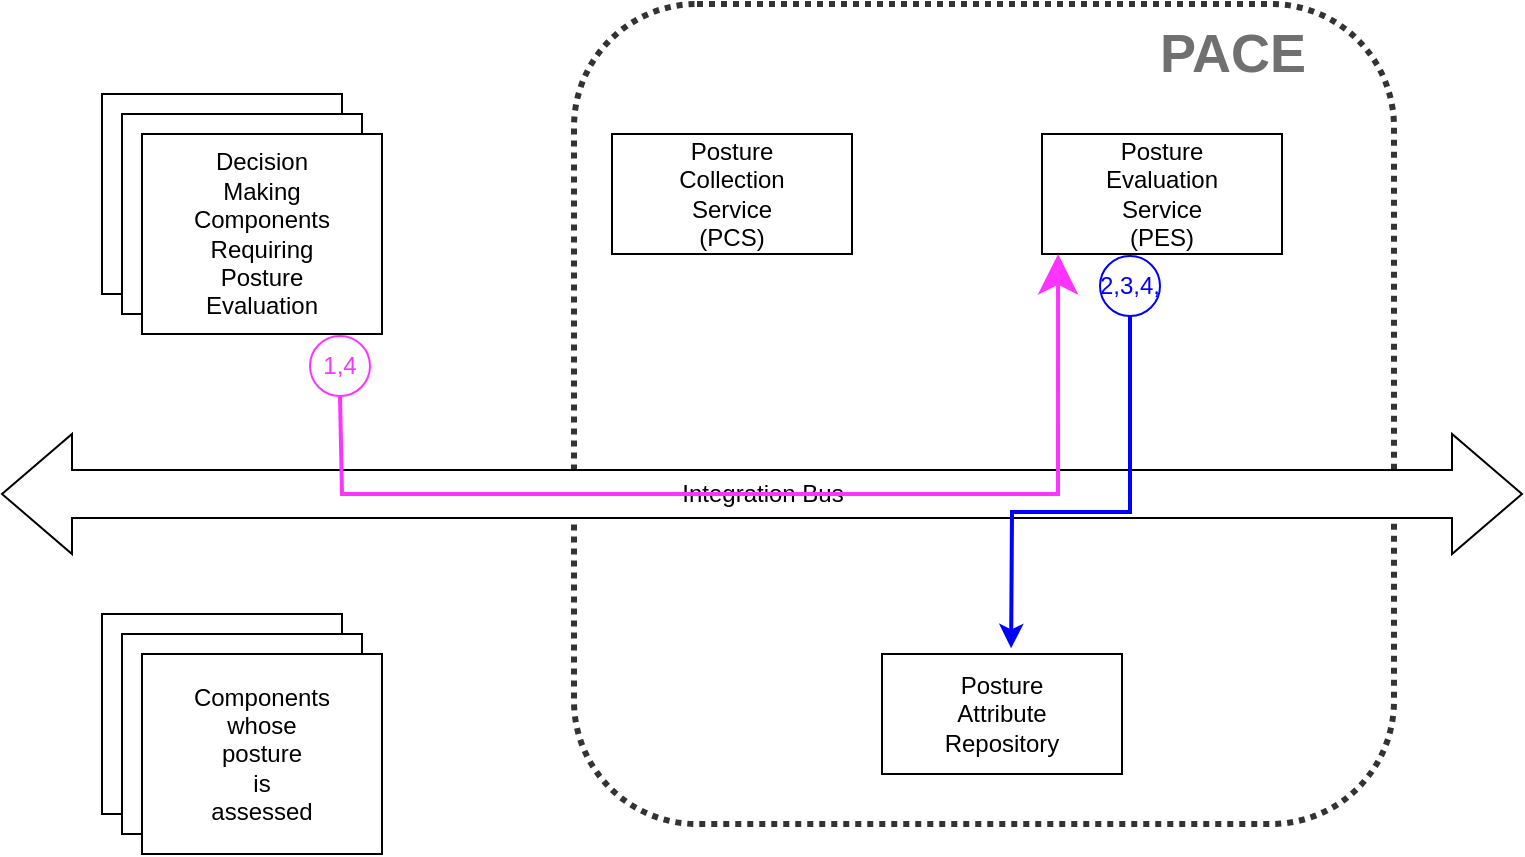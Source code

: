 <mxfile version="16.5.1" type="device"><diagram id="nnVkO7F5XKRDGunOfbyT" name="Page-1"><mxGraphModel dx="946" dy="604" grid="1" gridSize="10" guides="1" tooltips="1" connect="1" arrows="1" fold="1" page="1" pageScale="1" pageWidth="850" pageHeight="1100" math="0" shadow="0"><root><mxCell id="0"/><mxCell id="1" parent="0"/><mxCell id="RL7LiKc4wpk9BU2cefHl-15" value="" style="whiteSpace=wrap;html=1;aspect=fixed;fillColor=none;strokeWidth=3;rounded=1;dashed=1;dashPattern=1 1;opacity=80;" parent="1" vertex="1"><mxGeometry x="346" y="135" width="410" height="410" as="geometry"/></mxCell><mxCell id="RL7LiKc4wpk9BU2cefHl-1" value="Integration Bus" style="html=1;shadow=0;dashed=0;align=center;verticalAlign=middle;shape=mxgraph.arrows2.twoWayArrow;dy=0.6;dx=35;" parent="1" vertex="1"><mxGeometry x="60" y="350" width="760" height="60" as="geometry"/></mxCell><mxCell id="RL7LiKc4wpk9BU2cefHl-2" value="Posture&lt;br&gt;Collection&lt;br&gt;Service&lt;br&gt;(PCS)" style="rounded=0;whiteSpace=wrap;html=1;" parent="1" vertex="1"><mxGeometry x="365" y="200" width="120" height="60" as="geometry"/></mxCell><mxCell id="RL7LiKc4wpk9BU2cefHl-3" value="Posture&lt;br&gt;Evaluation&lt;br&gt;Service&lt;br&gt;(PES)" style="rounded=0;whiteSpace=wrap;html=1;" parent="1" vertex="1"><mxGeometry x="580" y="200" width="120" height="60" as="geometry"/></mxCell><mxCell id="RL7LiKc4wpk9BU2cefHl-4" value="Posture&lt;br&gt;Attribute&lt;br&gt;Repository" style="rounded=0;whiteSpace=wrap;html=1;" parent="1" vertex="1"><mxGeometry x="500" y="460" width="120" height="60" as="geometry"/></mxCell><mxCell id="RL7LiKc4wpk9BU2cefHl-5" value="Decision&lt;br&gt;Making&lt;br&gt;Components&lt;br&gt;Requiring&lt;br&gt;Posture&lt;br&gt;Evaluation" style="rounded=0;whiteSpace=wrap;html=1;" parent="1" vertex="1"><mxGeometry x="110" y="180" width="120" height="100" as="geometry"/></mxCell><mxCell id="RL7LiKc4wpk9BU2cefHl-6" value="Components&lt;br&gt;whose&lt;br&gt;posture&lt;br&gt;is&lt;br&gt;assessed" style="rounded=0;whiteSpace=wrap;html=1;" parent="1" vertex="1"><mxGeometry x="110" y="440" width="120" height="100" as="geometry"/></mxCell><mxCell id="RL7LiKc4wpk9BU2cefHl-7" value="Decision&lt;br&gt;Making&lt;br&gt;Components&lt;br&gt;Requiring&lt;br&gt;Posture&lt;br&gt;Evaluation" style="rounded=0;whiteSpace=wrap;html=1;" parent="1" vertex="1"><mxGeometry x="120" y="190" width="120" height="100" as="geometry"/></mxCell><mxCell id="RL7LiKc4wpk9BU2cefHl-8" value="Decision&lt;br&gt;Making&lt;br&gt;Components&lt;br&gt;Requiring&lt;br&gt;Posture&lt;br&gt;Evaluation" style="rounded=0;whiteSpace=wrap;html=1;" parent="1" vertex="1"><mxGeometry x="130" y="200" width="120" height="100" as="geometry"/></mxCell><mxCell id="RL7LiKc4wpk9BU2cefHl-11" value="" style="endArrow=classic;startArrow=none;html=1;rounded=0;entryX=0.067;entryY=1;entryDx=0;entryDy=0;strokeColor=#FF33FF;strokeWidth=2;startFill=0;endSize=14;exitX=0.5;exitY=1;exitDx=0;exitDy=0;entryPerimeter=0;" parent="1" source="Iiityd9VdZ6OQA1sW1vX-1" target="RL7LiKc4wpk9BU2cefHl-3" edge="1"><mxGeometry width="50" height="50" relative="1" as="geometry"><mxPoint x="230" y="340" as="sourcePoint"/><mxPoint x="425.97" y="260" as="targetPoint"/><Array as="points"><mxPoint x="230" y="380"/><mxPoint x="588" y="380"/></Array></mxGeometry></mxCell><mxCell id="RL7LiKc4wpk9BU2cefHl-16" value="&lt;font color=&quot;#707070&quot;&gt;PACE&lt;/font&gt;" style="text;html=1;resizable=0;autosize=1;align=center;verticalAlign=middle;points=[];fillColor=none;strokeColor=none;rounded=0;dashed=1;dashPattern=1 1;opacity=80;fontStyle=1;fontSize=27;fontColor=#636363;" parent="1" vertex="1"><mxGeometry x="630" y="140" width="90" height="40" as="geometry"/></mxCell><mxCell id="_wtXwy35HuxnKiYmDmM2-1" value="Components&lt;br&gt;whose&lt;br&gt;posture&lt;br&gt;is&lt;br&gt;assessed" style="rounded=0;whiteSpace=wrap;html=1;" parent="1" vertex="1"><mxGeometry x="120" y="450" width="120" height="100" as="geometry"/></mxCell><mxCell id="_wtXwy35HuxnKiYmDmM2-2" value="Components&lt;br&gt;whose&lt;br&gt;posture&lt;br&gt;is&lt;br&gt;assessed" style="rounded=0;whiteSpace=wrap;html=1;" parent="1" vertex="1"><mxGeometry x="130" y="460" width="120" height="100" as="geometry"/></mxCell><mxCell id="Iiityd9VdZ6OQA1sW1vX-1" value="&lt;font color=&quot;#ff33ff&quot;&gt;1,4&lt;/font&gt;" style="ellipse;whiteSpace=wrap;html=1;aspect=fixed;strokeColor=#FF33FF;" parent="1" vertex="1"><mxGeometry x="214" y="301" width="30" height="30" as="geometry"/></mxCell><mxCell id="Iiityd9VdZ6OQA1sW1vX-5" value="&lt;font color=&quot;#0000ff&quot;&gt;2,3,4,&lt;/font&gt;" style="ellipse;whiteSpace=wrap;html=1;aspect=fixed;strokeColor=#0000FF;" parent="1" vertex="1"><mxGeometry x="609" y="261" width="30" height="30" as="geometry"/></mxCell><mxCell id="Iiityd9VdZ6OQA1sW1vX-6" value="" style="endArrow=none;startArrow=classic;html=1;rounded=0;strokeColor=#0000FF;strokeWidth=2;startFill=1;endSize=14;endFill=0;entryX=0.5;entryY=1;entryDx=0;entryDy=0;exitX=0.538;exitY=-0.047;exitDx=0;exitDy=0;exitPerimeter=0;" parent="1" source="RL7LiKc4wpk9BU2cefHl-4" edge="1" target="Iiityd9VdZ6OQA1sW1vX-5"><mxGeometry width="50" height="50" relative="1" as="geometry"><mxPoint x="216.04" y="443" as="sourcePoint"/><mxPoint x="458.8" y="292.98" as="targetPoint"/><Array as="points"><mxPoint x="565" y="389"/><mxPoint x="624" y="389"/></Array></mxGeometry></mxCell></root></mxGraphModel></diagram></mxfile>